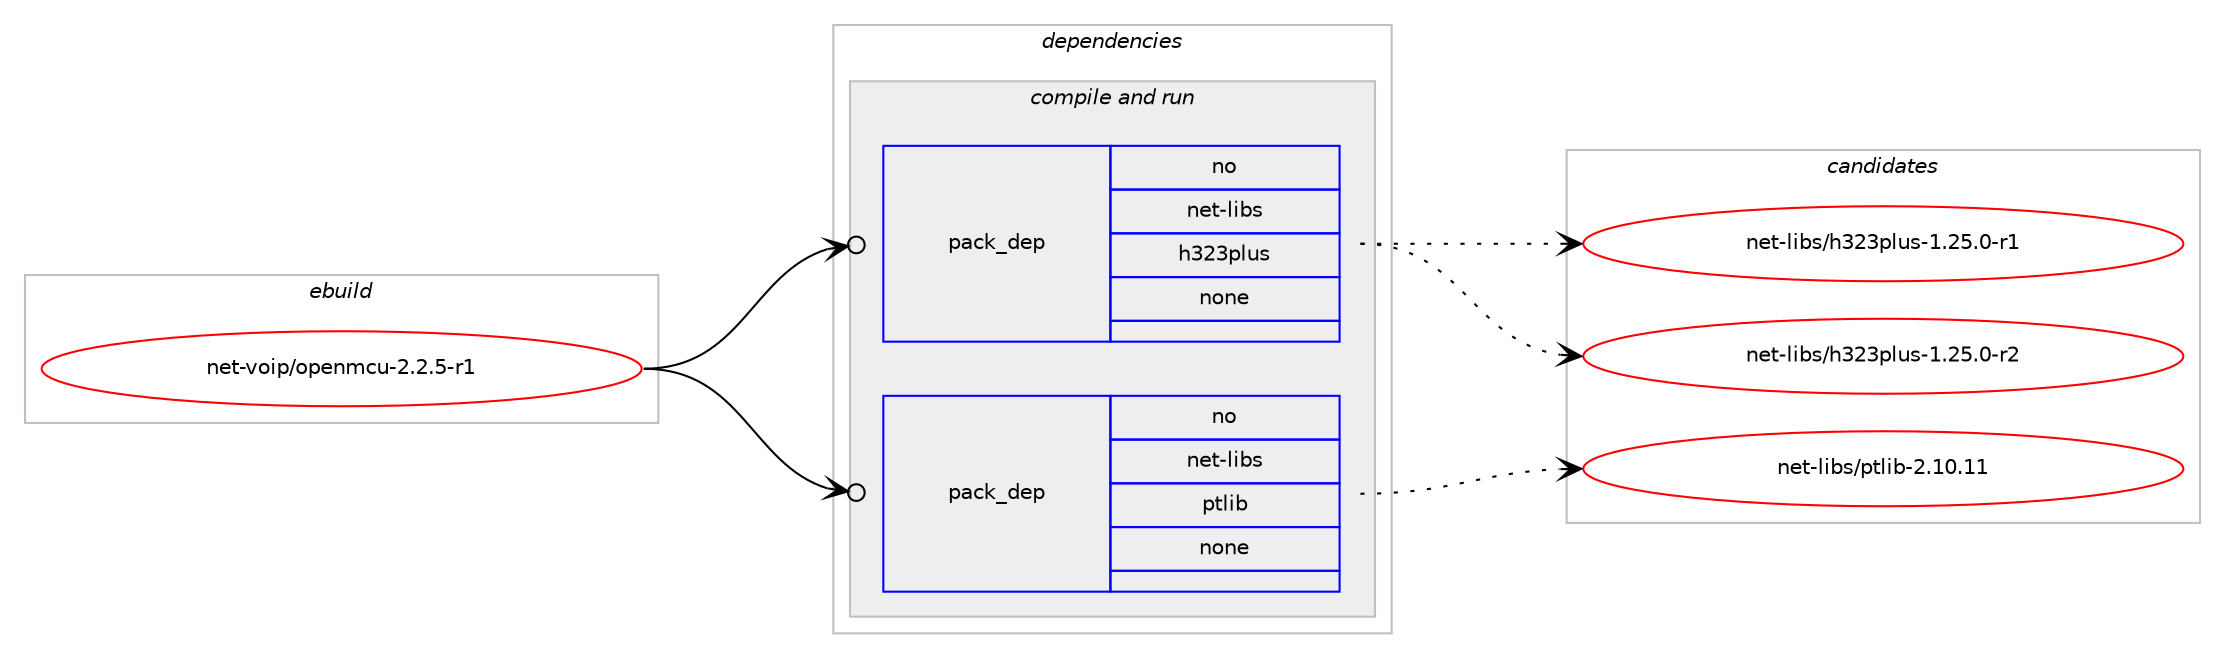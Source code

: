 digraph prolog {

# *************
# Graph options
# *************

newrank=true;
concentrate=true;
compound=true;
graph [rankdir=LR,fontname=Helvetica,fontsize=10,ranksep=1.5];#, ranksep=2.5, nodesep=0.2];
edge  [arrowhead=vee];
node  [fontname=Helvetica,fontsize=10];

# **********
# The ebuild
# **********

subgraph cluster_leftcol {
color=gray;
rank=same;
label=<<i>ebuild</i>>;
id [label="net-voip/openmcu-2.2.5-r1", color=red, width=4, href="../net-voip/openmcu-2.2.5-r1.svg"];
}

# ****************
# The dependencies
# ****************

subgraph cluster_midcol {
color=gray;
label=<<i>dependencies</i>>;
subgraph cluster_compile {
fillcolor="#eeeeee";
style=filled;
label=<<i>compile</i>>;
}
subgraph cluster_compileandrun {
fillcolor="#eeeeee";
style=filled;
label=<<i>compile and run</i>>;
subgraph pack321568 {
dependency437096 [label=<<TABLE BORDER="0" CELLBORDER="1" CELLSPACING="0" CELLPADDING="4" WIDTH="220"><TR><TD ROWSPAN="6" CELLPADDING="30">pack_dep</TD></TR><TR><TD WIDTH="110">no</TD></TR><TR><TD>net-libs</TD></TR><TR><TD>h323plus</TD></TR><TR><TD>none</TD></TR><TR><TD></TD></TR></TABLE>>, shape=none, color=blue];
}
id:e -> dependency437096:w [weight=20,style="solid",arrowhead="odotvee"];
subgraph pack321569 {
dependency437097 [label=<<TABLE BORDER="0" CELLBORDER="1" CELLSPACING="0" CELLPADDING="4" WIDTH="220"><TR><TD ROWSPAN="6" CELLPADDING="30">pack_dep</TD></TR><TR><TD WIDTH="110">no</TD></TR><TR><TD>net-libs</TD></TR><TR><TD>ptlib</TD></TR><TR><TD>none</TD></TR><TR><TD></TD></TR></TABLE>>, shape=none, color=blue];
}
id:e -> dependency437097:w [weight=20,style="solid",arrowhead="odotvee"];
}
subgraph cluster_run {
fillcolor="#eeeeee";
style=filled;
label=<<i>run</i>>;
}
}

# **************
# The candidates
# **************

subgraph cluster_choices {
rank=same;
color=gray;
label=<<i>candidates</i>>;

subgraph choice321568 {
color=black;
nodesep=1;
choice110101116451081059811547104515051112108117115454946505346484511449 [label="net-libs/h323plus-1.25.0-r1", color=red, width=4,href="../net-libs/h323plus-1.25.0-r1.svg"];
choice110101116451081059811547104515051112108117115454946505346484511450 [label="net-libs/h323plus-1.25.0-r2", color=red, width=4,href="../net-libs/h323plus-1.25.0-r2.svg"];
dependency437096:e -> choice110101116451081059811547104515051112108117115454946505346484511449:w [style=dotted,weight="100"];
dependency437096:e -> choice110101116451081059811547104515051112108117115454946505346484511450:w [style=dotted,weight="100"];
}
subgraph choice321569 {
color=black;
nodesep=1;
choice110101116451081059811547112116108105984550464948464949 [label="net-libs/ptlib-2.10.11", color=red, width=4,href="../net-libs/ptlib-2.10.11.svg"];
dependency437097:e -> choice110101116451081059811547112116108105984550464948464949:w [style=dotted,weight="100"];
}
}

}
